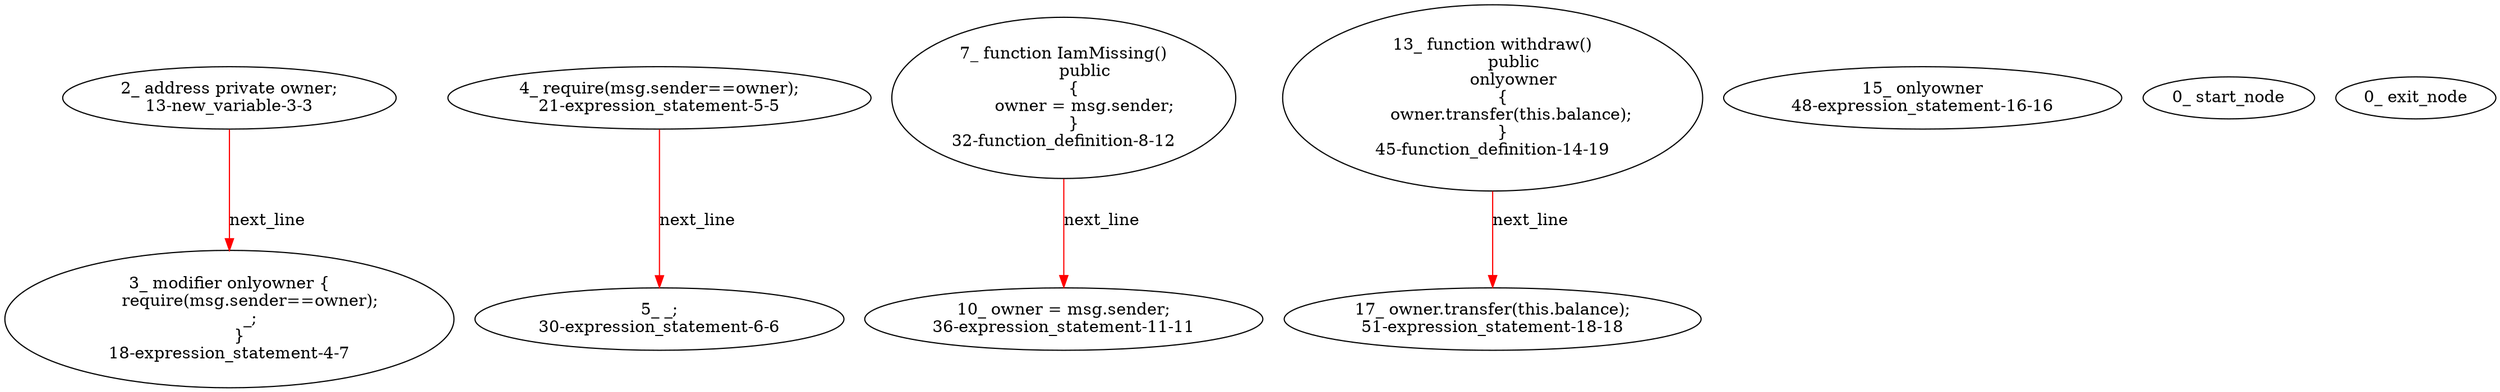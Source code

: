 digraph  {
13 [label="2_ address private owner;\n13-new_variable-3-3", method="", type_label=new_variable];
18 [label="3_ modifier onlyowner {\n        require(msg.sender==owner);\n        _;\n    }\n18-expression_statement-4-7", method="", type_label=expression_statement];
21 [label="4_ require(msg.sender==owner);\n21-expression_statement-5-5", method="", type_label=expression_statement];
30 [label="5_ _;\n30-expression_statement-6-6", method="", type_label=expression_statement];
32 [label="7_ function IamMissing()\n        public\n    {\n        owner = msg.sender;\n    }\n32-function_definition-8-12", method="IamMissing()", type_label=function_definition];
36 [label="10_ owner = msg.sender;\n36-expression_statement-11-11", method="IamMissing()", type_label=expression_statement];
45 [label="13_ function withdraw()\n        public\n        onlyowner\n    {\n       owner.transfer(this.balance);\n    }\n45-function_definition-14-19", method="withdraw()", type_label=function_definition];
48 [label="15_ onlyowner\n48-expression_statement-16-16", method="withdraw()", type_label=expression_statement];
51 [label="17_ owner.transfer(this.balance);\n51-expression_statement-18-18", method="withdraw()", type_label=expression_statement];
1 [label="0_ start_node", method="", type_label=start];
2 [label="0_ exit_node", method="", type_label=exit];
13 -> 18  [color=red, controlflow_type=next_line, edge_type=CFG_edge, key=0, label=next_line];
21 -> 30  [color=red, controlflow_type=next_line, edge_type=CFG_edge, key=0, label=next_line];
32 -> 36  [color=red, controlflow_type=next_line, edge_type=CFG_edge, key=0, label=next_line];
45 -> 51  [color=red, controlflow_type=next_line, edge_type=CFG_edge, key=0, label=next_line];
}
